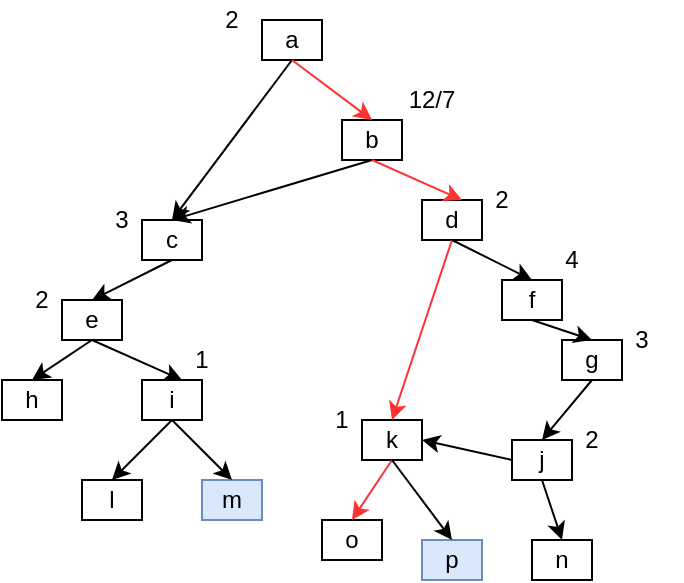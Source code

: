 <mxfile version="14.7.3" type="github">
  <diagram id="BwAdfSWxDpcV_juwySWI" name="Page-1">
    <mxGraphModel dx="1422" dy="762" grid="1" gridSize="10" guides="1" tooltips="1" connect="1" arrows="1" fold="1" page="1" pageScale="1" pageWidth="827" pageHeight="1169" math="0" shadow="0">
      <root>
        <mxCell id="0" />
        <mxCell id="1" parent="0" />
        <mxCell id="wQQAjCu7kEyYq-ki2kry-1" value="a" style="rounded=0;whiteSpace=wrap;html=1;" vertex="1" parent="1">
          <mxGeometry x="350" y="30" width="30" height="20" as="geometry" />
        </mxCell>
        <mxCell id="wQQAjCu7kEyYq-ki2kry-3" value="c" style="rounded=0;whiteSpace=wrap;html=1;" vertex="1" parent="1">
          <mxGeometry x="290" y="130" width="30" height="20" as="geometry" />
        </mxCell>
        <mxCell id="wQQAjCu7kEyYq-ki2kry-5" value="b" style="rounded=0;whiteSpace=wrap;html=1;" vertex="1" parent="1">
          <mxGeometry x="390" y="80" width="30" height="20" as="geometry" />
        </mxCell>
        <mxCell id="wQQAjCu7kEyYq-ki2kry-6" value="e" style="rounded=0;whiteSpace=wrap;html=1;" vertex="1" parent="1">
          <mxGeometry x="250" y="170" width="30" height="20" as="geometry" />
        </mxCell>
        <mxCell id="wQQAjCu7kEyYq-ki2kry-7" value="h" style="rounded=0;whiteSpace=wrap;html=1;" vertex="1" parent="1">
          <mxGeometry x="220" y="210" width="30" height="20" as="geometry" />
        </mxCell>
        <mxCell id="wQQAjCu7kEyYq-ki2kry-8" value="i" style="rounded=0;whiteSpace=wrap;html=1;" vertex="1" parent="1">
          <mxGeometry x="290" y="210" width="30" height="20" as="geometry" />
        </mxCell>
        <mxCell id="wQQAjCu7kEyYq-ki2kry-10" value="l" style="rounded=0;whiteSpace=wrap;html=1;" vertex="1" parent="1">
          <mxGeometry x="260" y="260" width="30" height="20" as="geometry" />
        </mxCell>
        <mxCell id="wQQAjCu7kEyYq-ki2kry-11" value="m" style="rounded=0;whiteSpace=wrap;html=1;fillColor=#dae8fc;strokeColor=#6c8ebf;" vertex="1" parent="1">
          <mxGeometry x="320" y="260" width="30" height="20" as="geometry" />
        </mxCell>
        <mxCell id="wQQAjCu7kEyYq-ki2kry-12" value="d" style="rounded=0;whiteSpace=wrap;html=1;" vertex="1" parent="1">
          <mxGeometry x="430" y="120" width="30" height="20" as="geometry" />
        </mxCell>
        <mxCell id="wQQAjCu7kEyYq-ki2kry-21" value="" style="endArrow=classic;html=1;exitX=0.5;exitY=1;exitDx=0;exitDy=0;entryX=0.5;entryY=0;entryDx=0;entryDy=0;" edge="1" parent="1" source="wQQAjCu7kEyYq-ki2kry-1" target="wQQAjCu7kEyYq-ki2kry-3">
          <mxGeometry width="50" height="50" relative="1" as="geometry">
            <mxPoint x="70" y="250" as="sourcePoint" />
            <mxPoint x="120" y="200" as="targetPoint" />
          </mxGeometry>
        </mxCell>
        <mxCell id="wQQAjCu7kEyYq-ki2kry-27" value="" style="endArrow=classic;html=1;exitX=0.5;exitY=1;exitDx=0;exitDy=0;entryX=0.5;entryY=0;entryDx=0;entryDy=0;strokeColor=#FF3333;" edge="1" parent="1" source="wQQAjCu7kEyYq-ki2kry-1" target="wQQAjCu7kEyYq-ki2kry-5">
          <mxGeometry width="50" height="50" relative="1" as="geometry">
            <mxPoint x="70" y="290" as="sourcePoint" />
            <mxPoint x="120" y="240" as="targetPoint" />
          </mxGeometry>
        </mxCell>
        <mxCell id="wQQAjCu7kEyYq-ki2kry-28" value="" style="endArrow=classic;html=1;exitX=0.5;exitY=1;exitDx=0;exitDy=0;entryX=0.5;entryY=0;entryDx=0;entryDy=0;" edge="1" parent="1" source="wQQAjCu7kEyYq-ki2kry-3" target="wQQAjCu7kEyYq-ki2kry-6">
          <mxGeometry width="50" height="50" relative="1" as="geometry">
            <mxPoint x="80" y="370" as="sourcePoint" />
            <mxPoint x="130" y="320" as="targetPoint" />
          </mxGeometry>
        </mxCell>
        <mxCell id="wQQAjCu7kEyYq-ki2kry-29" value="" style="endArrow=classic;html=1;exitX=0.5;exitY=1;exitDx=0;exitDy=0;entryX=0.5;entryY=0;entryDx=0;entryDy=0;" edge="1" parent="1" source="wQQAjCu7kEyYq-ki2kry-6" target="wQQAjCu7kEyYq-ki2kry-7">
          <mxGeometry width="50" height="50" relative="1" as="geometry">
            <mxPoint x="80" y="400" as="sourcePoint" />
            <mxPoint x="130" y="350" as="targetPoint" />
          </mxGeometry>
        </mxCell>
        <mxCell id="wQQAjCu7kEyYq-ki2kry-30" value="" style="endArrow=classic;html=1;exitX=0.5;exitY=1;exitDx=0;exitDy=0;" edge="1" parent="1" source="wQQAjCu7kEyYq-ki2kry-6">
          <mxGeometry width="50" height="50" relative="1" as="geometry">
            <mxPoint x="110" y="420" as="sourcePoint" />
            <mxPoint x="310" y="210" as="targetPoint" />
          </mxGeometry>
        </mxCell>
        <mxCell id="wQQAjCu7kEyYq-ki2kry-31" value="" style="endArrow=classic;html=1;exitX=0.5;exitY=1;exitDx=0;exitDy=0;entryX=0.5;entryY=0;entryDx=0;entryDy=0;" edge="1" parent="1" source="wQQAjCu7kEyYq-ki2kry-8" target="wQQAjCu7kEyYq-ki2kry-10">
          <mxGeometry width="50" height="50" relative="1" as="geometry">
            <mxPoint x="110" y="410" as="sourcePoint" />
            <mxPoint x="160" y="360" as="targetPoint" />
          </mxGeometry>
        </mxCell>
        <mxCell id="wQQAjCu7kEyYq-ki2kry-32" value="" style="endArrow=classic;html=1;exitX=0.5;exitY=1;exitDx=0;exitDy=0;entryX=0.5;entryY=0;entryDx=0;entryDy=0;" edge="1" parent="1" source="wQQAjCu7kEyYq-ki2kry-8" target="wQQAjCu7kEyYq-ki2kry-11">
          <mxGeometry width="50" height="50" relative="1" as="geometry">
            <mxPoint x="190" y="420" as="sourcePoint" />
            <mxPoint x="240" y="370" as="targetPoint" />
          </mxGeometry>
        </mxCell>
        <mxCell id="wQQAjCu7kEyYq-ki2kry-36" value="" style="endArrow=classic;html=1;exitX=0.5;exitY=1;exitDx=0;exitDy=0;entryX=0.5;entryY=0;entryDx=0;entryDy=0;" edge="1" parent="1" source="wQQAjCu7kEyYq-ki2kry-5" target="wQQAjCu7kEyYq-ki2kry-3">
          <mxGeometry width="50" height="50" relative="1" as="geometry">
            <mxPoint x="190" y="390" as="sourcePoint" />
            <mxPoint x="240" y="340" as="targetPoint" />
          </mxGeometry>
        </mxCell>
        <mxCell id="wQQAjCu7kEyYq-ki2kry-55" value="1" style="text;html=1;strokeColor=none;fillColor=none;align=center;verticalAlign=middle;whiteSpace=wrap;rounded=0;" vertex="1" parent="1">
          <mxGeometry x="300" y="190" width="40" height="20" as="geometry" />
        </mxCell>
        <mxCell id="wQQAjCu7kEyYq-ki2kry-57" value="2" style="text;html=1;strokeColor=none;fillColor=none;align=center;verticalAlign=middle;whiteSpace=wrap;rounded=0;" vertex="1" parent="1">
          <mxGeometry x="220" y="160" width="40" height="20" as="geometry" />
        </mxCell>
        <mxCell id="wQQAjCu7kEyYq-ki2kry-58" value="3" style="text;html=1;strokeColor=none;fillColor=none;align=center;verticalAlign=middle;whiteSpace=wrap;rounded=0;" vertex="1" parent="1">
          <mxGeometry x="260" y="120" width="40" height="20" as="geometry" />
        </mxCell>
        <mxCell id="wQQAjCu7kEyYq-ki2kry-63" value="12/7" style="text;html=1;strokeColor=none;fillColor=none;align=center;verticalAlign=middle;whiteSpace=wrap;rounded=0;" vertex="1" parent="1">
          <mxGeometry x="420" y="60" width="30" height="20" as="geometry" />
        </mxCell>
        <mxCell id="wQQAjCu7kEyYq-ki2kry-64" value="2" style="text;html=1;strokeColor=none;fillColor=none;align=center;verticalAlign=middle;whiteSpace=wrap;rounded=0;" vertex="1" parent="1">
          <mxGeometry x="320" y="20" width="30" height="20" as="geometry" />
        </mxCell>
        <mxCell id="wQQAjCu7kEyYq-ki2kry-84" value="k" style="rounded=0;whiteSpace=wrap;html=1;" vertex="1" parent="1">
          <mxGeometry x="400" y="230" width="30" height="20" as="geometry" />
        </mxCell>
        <mxCell id="wQQAjCu7kEyYq-ki2kry-86" style="edgeStyle=orthogonalEdgeStyle;rounded=0;orthogonalLoop=1;jettySize=auto;html=1;exitX=0.5;exitY=1;exitDx=0;exitDy=0;" edge="1" parent="1" source="wQQAjCu7kEyYq-ki2kry-12" target="wQQAjCu7kEyYq-ki2kry-12">
          <mxGeometry relative="1" as="geometry" />
        </mxCell>
        <mxCell id="wQQAjCu7kEyYq-ki2kry-87" value="f" style="rounded=0;whiteSpace=wrap;html=1;" vertex="1" parent="1">
          <mxGeometry x="470" y="160" width="30" height="20" as="geometry" />
        </mxCell>
        <mxCell id="wQQAjCu7kEyYq-ki2kry-88" value="g" style="rounded=0;whiteSpace=wrap;html=1;" vertex="1" parent="1">
          <mxGeometry x="500" y="190" width="30" height="20" as="geometry" />
        </mxCell>
        <mxCell id="wQQAjCu7kEyYq-ki2kry-89" value="j" style="rounded=0;whiteSpace=wrap;html=1;" vertex="1" parent="1">
          <mxGeometry x="475" y="240" width="30" height="20" as="geometry" />
        </mxCell>
        <mxCell id="wQQAjCu7kEyYq-ki2kry-90" value="n" style="rounded=0;whiteSpace=wrap;html=1;" vertex="1" parent="1">
          <mxGeometry x="485" y="290" width="30" height="20" as="geometry" />
        </mxCell>
        <mxCell id="wQQAjCu7kEyYq-ki2kry-92" value="o" style="rounded=0;whiteSpace=wrap;html=1;" vertex="1" parent="1">
          <mxGeometry x="380" y="280" width="30" height="20" as="geometry" />
        </mxCell>
        <mxCell id="wQQAjCu7kEyYq-ki2kry-93" value="p" style="rounded=0;whiteSpace=wrap;html=1;fillColor=#dae8fc;strokeColor=#6c8ebf;" vertex="1" parent="1">
          <mxGeometry x="430" y="290" width="30" height="20" as="geometry" />
        </mxCell>
        <mxCell id="wQQAjCu7kEyYq-ki2kry-94" value="" style="endArrow=classic;html=1;exitX=0.5;exitY=1;exitDx=0;exitDy=0;entryX=0.667;entryY=0;entryDx=0;entryDy=0;entryPerimeter=0;strokeColor=#FF3333;" edge="1" parent="1" source="wQQAjCu7kEyYq-ki2kry-5" target="wQQAjCu7kEyYq-ki2kry-12">
          <mxGeometry width="50" height="50" relative="1" as="geometry">
            <mxPoint x="20" y="450" as="sourcePoint" />
            <mxPoint x="70" y="400" as="targetPoint" />
          </mxGeometry>
        </mxCell>
        <mxCell id="wQQAjCu7kEyYq-ki2kry-95" value="" style="endArrow=classic;html=1;exitX=0.5;exitY=1;exitDx=0;exitDy=0;entryX=0.5;entryY=0;entryDx=0;entryDy=0;strokeColor=#FF3333;" edge="1" parent="1" source="wQQAjCu7kEyYq-ki2kry-12" target="wQQAjCu7kEyYq-ki2kry-84">
          <mxGeometry width="50" height="50" relative="1" as="geometry">
            <mxPoint x="180" y="470" as="sourcePoint" />
            <mxPoint x="230" y="420" as="targetPoint" />
          </mxGeometry>
        </mxCell>
        <mxCell id="wQQAjCu7kEyYq-ki2kry-98" value="" style="endArrow=classic;html=1;exitX=0.5;exitY=1;exitDx=0;exitDy=0;entryX=0.5;entryY=0;entryDx=0;entryDy=0;" edge="1" parent="1" source="wQQAjCu7kEyYq-ki2kry-12" target="wQQAjCu7kEyYq-ki2kry-87">
          <mxGeometry width="50" height="50" relative="1" as="geometry">
            <mxPoint x="170" y="390" as="sourcePoint" />
            <mxPoint x="220" y="340" as="targetPoint" />
          </mxGeometry>
        </mxCell>
        <mxCell id="wQQAjCu7kEyYq-ki2kry-99" value="" style="endArrow=classic;html=1;exitX=0.5;exitY=1;exitDx=0;exitDy=0;entryX=0.5;entryY=0;entryDx=0;entryDy=0;" edge="1" parent="1" source="wQQAjCu7kEyYq-ki2kry-87" target="wQQAjCu7kEyYq-ki2kry-88">
          <mxGeometry width="50" height="50" relative="1" as="geometry">
            <mxPoint x="260" y="440" as="sourcePoint" />
            <mxPoint x="310" y="390" as="targetPoint" />
          </mxGeometry>
        </mxCell>
        <mxCell id="wQQAjCu7kEyYq-ki2kry-100" value="" style="endArrow=classic;html=1;exitX=0.5;exitY=1;exitDx=0;exitDy=0;entryX=0.5;entryY=0;entryDx=0;entryDy=0;" edge="1" parent="1" source="wQQAjCu7kEyYq-ki2kry-88" target="wQQAjCu7kEyYq-ki2kry-89">
          <mxGeometry width="50" height="50" relative="1" as="geometry">
            <mxPoint x="310" y="410" as="sourcePoint" />
            <mxPoint x="360" y="360" as="targetPoint" />
          </mxGeometry>
        </mxCell>
        <mxCell id="wQQAjCu7kEyYq-ki2kry-103" value="" style="endArrow=classic;html=1;exitX=0.5;exitY=1;exitDx=0;exitDy=0;entryX=0.5;entryY=0;entryDx=0;entryDy=0;" edge="1" parent="1" source="wQQAjCu7kEyYq-ki2kry-89" target="wQQAjCu7kEyYq-ki2kry-90">
          <mxGeometry width="50" height="50" relative="1" as="geometry">
            <mxPoint x="90" y="440" as="sourcePoint" />
            <mxPoint x="140" y="390" as="targetPoint" />
          </mxGeometry>
        </mxCell>
        <mxCell id="wQQAjCu7kEyYq-ki2kry-104" value="" style="endArrow=classic;html=1;exitX=0;exitY=0.5;exitDx=0;exitDy=0;entryX=1;entryY=0.5;entryDx=0;entryDy=0;" edge="1" parent="1" source="wQQAjCu7kEyYq-ki2kry-89" target="wQQAjCu7kEyYq-ki2kry-84">
          <mxGeometry width="50" height="50" relative="1" as="geometry">
            <mxPoint x="150" y="390" as="sourcePoint" />
            <mxPoint x="406" y="210" as="targetPoint" />
          </mxGeometry>
        </mxCell>
        <mxCell id="wQQAjCu7kEyYq-ki2kry-111" value="" style="endArrow=classic;html=1;exitX=0.5;exitY=1;exitDx=0;exitDy=0;entryX=0.5;entryY=0;entryDx=0;entryDy=0;strokeColor=#FF3333;" edge="1" parent="1" source="wQQAjCu7kEyYq-ki2kry-84" target="wQQAjCu7kEyYq-ki2kry-92">
          <mxGeometry width="50" height="50" relative="1" as="geometry">
            <mxPoint x="390" y="420" as="sourcePoint" />
            <mxPoint x="440" y="370" as="targetPoint" />
          </mxGeometry>
        </mxCell>
        <mxCell id="wQQAjCu7kEyYq-ki2kry-112" value="" style="endArrow=classic;html=1;exitX=0.5;exitY=1;exitDx=0;exitDy=0;entryX=0.5;entryY=0;entryDx=0;entryDy=0;" edge="1" parent="1" source="wQQAjCu7kEyYq-ki2kry-84" target="wQQAjCu7kEyYq-ki2kry-93">
          <mxGeometry width="50" height="50" relative="1" as="geometry">
            <mxPoint x="350" y="470" as="sourcePoint" />
            <mxPoint x="400" y="420" as="targetPoint" />
          </mxGeometry>
        </mxCell>
        <mxCell id="wQQAjCu7kEyYq-ki2kry-113" value="1" style="text;html=1;strokeColor=none;fillColor=none;align=center;verticalAlign=middle;whiteSpace=wrap;rounded=0;" vertex="1" parent="1">
          <mxGeometry x="370" y="220" width="40" height="20" as="geometry" />
        </mxCell>
        <mxCell id="wQQAjCu7kEyYq-ki2kry-114" value="2" style="text;html=1;strokeColor=none;fillColor=none;align=center;verticalAlign=middle;whiteSpace=wrap;rounded=0;" vertex="1" parent="1">
          <mxGeometry x="495" y="230" width="40" height="20" as="geometry" />
        </mxCell>
        <mxCell id="wQQAjCu7kEyYq-ki2kry-115" value="2" style="text;html=1;strokeColor=none;fillColor=none;align=center;verticalAlign=middle;whiteSpace=wrap;rounded=0;" vertex="1" parent="1">
          <mxGeometry x="450" y="110" width="40" height="20" as="geometry" />
        </mxCell>
        <mxCell id="wQQAjCu7kEyYq-ki2kry-116" value="3" style="text;html=1;strokeColor=none;fillColor=none;align=center;verticalAlign=middle;whiteSpace=wrap;rounded=0;" vertex="1" parent="1">
          <mxGeometry x="520" y="180" width="40" height="20" as="geometry" />
        </mxCell>
        <mxCell id="wQQAjCu7kEyYq-ki2kry-117" value="4" style="text;html=1;strokeColor=none;fillColor=none;align=center;verticalAlign=middle;whiteSpace=wrap;rounded=0;" vertex="1" parent="1">
          <mxGeometry x="485" y="140" width="40" height="20" as="geometry" />
        </mxCell>
      </root>
    </mxGraphModel>
  </diagram>
</mxfile>
